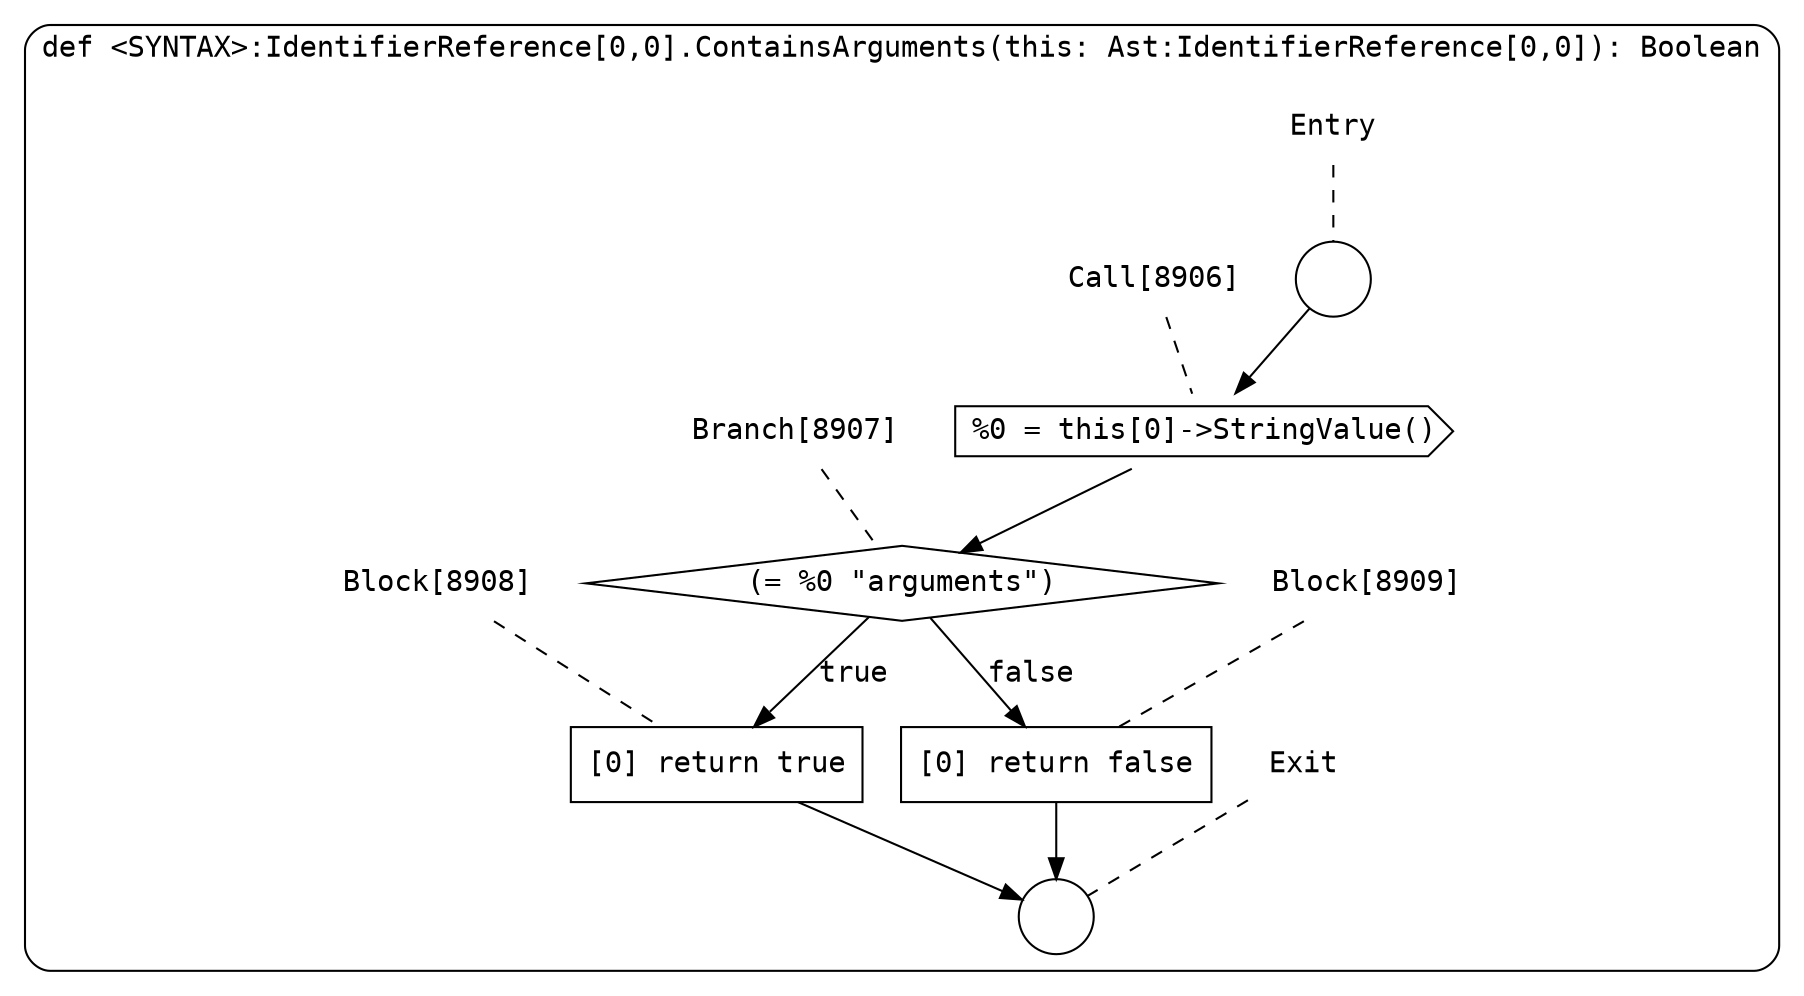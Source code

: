 digraph {
  graph [fontname = "Consolas"]
  node [fontname = "Consolas"]
  edge [fontname = "Consolas"]
  subgraph cluster1656 {
    label = "def <SYNTAX>:IdentifierReference[0,0].ContainsArguments(this: Ast:IdentifierReference[0,0]): Boolean"
    style = rounded
    cluster1656_entry_name [shape=none, label=<<font color="black">Entry</font>>]
    cluster1656_entry_name -> cluster1656_entry [arrowhead=none, color="black", style=dashed]
    cluster1656_entry [shape=circle label=" " color="black" fillcolor="white" style=filled]
    cluster1656_entry -> node8906 [color="black"]
    cluster1656_exit_name [shape=none, label=<<font color="black">Exit</font>>]
    cluster1656_exit_name -> cluster1656_exit [arrowhead=none, color="black", style=dashed]
    cluster1656_exit [shape=circle label=" " color="black" fillcolor="white" style=filled]
    node8906_name [shape=none, label=<<font color="black">Call[8906]</font>>]
    node8906_name -> node8906 [arrowhead=none, color="black", style=dashed]
    node8906 [shape=cds, label=<<font color="black">%0 = this[0]-&gt;StringValue()</font>> color="black" fillcolor="white", style=filled]
    node8906 -> node8907 [color="black"]
    node8907_name [shape=none, label=<<font color="black">Branch[8907]</font>>]
    node8907_name -> node8907 [arrowhead=none, color="black", style=dashed]
    node8907 [shape=diamond, label=<<font color="black">(= %0 &quot;arguments&quot;)</font>> color="black" fillcolor="white", style=filled]
    node8907 -> node8908 [label=<<font color="black">true</font>> color="black"]
    node8907 -> node8909 [label=<<font color="black">false</font>> color="black"]
    node8908_name [shape=none, label=<<font color="black">Block[8908]</font>>]
    node8908_name -> node8908 [arrowhead=none, color="black", style=dashed]
    node8908 [shape=box, label=<<font color="black">[0] return true<BR ALIGN="LEFT"/></font>> color="black" fillcolor="white", style=filled]
    node8908 -> cluster1656_exit [color="black"]
    node8909_name [shape=none, label=<<font color="black">Block[8909]</font>>]
    node8909_name -> node8909 [arrowhead=none, color="black", style=dashed]
    node8909 [shape=box, label=<<font color="black">[0] return false<BR ALIGN="LEFT"/></font>> color="black" fillcolor="white", style=filled]
    node8909 -> cluster1656_exit [color="black"]
  }
}